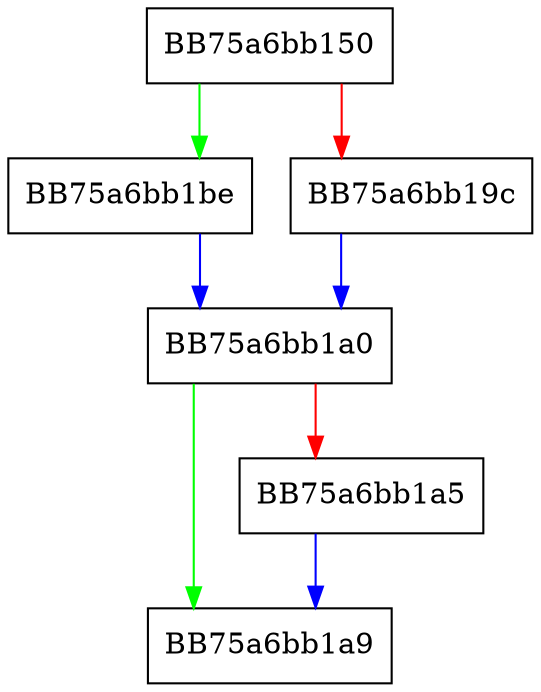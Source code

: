 digraph fcmp_enum_threat {
  node [shape="box"];
  graph [splines=ortho];
  BB75a6bb150 -> BB75a6bb1be [color="green"];
  BB75a6bb150 -> BB75a6bb19c [color="red"];
  BB75a6bb19c -> BB75a6bb1a0 [color="blue"];
  BB75a6bb1a0 -> BB75a6bb1a9 [color="green"];
  BB75a6bb1a0 -> BB75a6bb1a5 [color="red"];
  BB75a6bb1a5 -> BB75a6bb1a9 [color="blue"];
  BB75a6bb1be -> BB75a6bb1a0 [color="blue"];
}